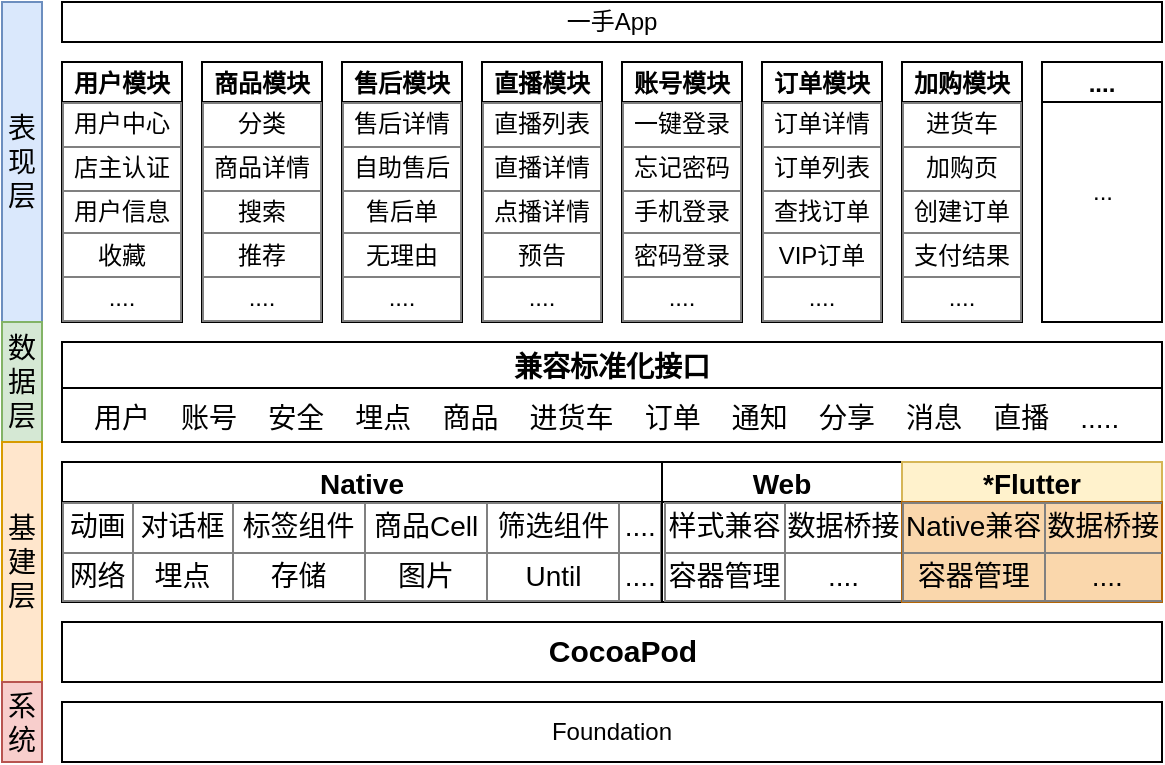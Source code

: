 <mxfile version="14.5.3" type="github">
  <diagram id="prtHgNgQTEPvFCAcTncT" name="Page-1">
    <mxGraphModel dx="922" dy="803" grid="1" gridSize="10" guides="1" tooltips="1" connect="1" arrows="1" fold="1" page="1" pageScale="1" pageWidth="827" pageHeight="1169" math="0" shadow="0">
      <root>
        <mxCell id="0" />
        <mxCell id="1" parent="0" />
        <mxCell id="K6f-uTuAnh2yIxuSVp7x-2" value="Foundation" style="rounded=0;whiteSpace=wrap;html=1;" vertex="1" parent="1">
          <mxGeometry x="90" y="520" width="550" height="30" as="geometry" />
        </mxCell>
        <mxCell id="K6f-uTuAnh2yIxuSVp7x-14" value="一手App" style="rounded=0;whiteSpace=wrap;html=1;fillColor=none;" vertex="1" parent="1">
          <mxGeometry x="90" y="170" width="550" height="20" as="geometry" />
        </mxCell>
        <mxCell id="K6f-uTuAnh2yIxuSVp7x-15" value="用户模块" style="swimlane;startSize=20;" vertex="1" parent="1">
          <mxGeometry x="90" y="200" width="60" height="130" as="geometry" />
        </mxCell>
        <mxCell id="K6f-uTuAnh2yIxuSVp7x-28" value="&lt;table border=&quot;1&quot; width=&quot;100%&quot; style=&quot;width: 100% ; height: 100% ; border-collapse: collapse&quot;&gt;&lt;tbody&gt;&lt;tr&gt;&lt;td&gt;用户中心&lt;/td&gt;&lt;/tr&gt;&lt;tr&gt;&lt;td&gt;店主认证&lt;br&gt;&lt;/td&gt;&lt;/tr&gt;&lt;tr&gt;&lt;td&gt;用户信息&lt;/td&gt;&lt;/tr&gt;&lt;tr&gt;&lt;td&gt;收藏&lt;/td&gt;&lt;/tr&gt;&lt;tr&gt;&lt;td&gt;....&lt;/td&gt;&lt;/tr&gt;&lt;/tbody&gt;&lt;/table&gt;" style="text;html=1;strokeColor=none;fillColor=none;overflow=fill;align=center;" vertex="1" parent="K6f-uTuAnh2yIxuSVp7x-15">
          <mxGeometry y="20" width="60" height="110" as="geometry" />
        </mxCell>
        <mxCell id="K6f-uTuAnh2yIxuSVp7x-32" value="商品模块" style="swimlane;startSize=20;" vertex="1" parent="1">
          <mxGeometry x="160" y="200" width="60" height="130" as="geometry" />
        </mxCell>
        <mxCell id="K6f-uTuAnh2yIxuSVp7x-33" value="&lt;table border=&quot;1&quot; width=&quot;100%&quot; style=&quot;width: 100% ; height: 100% ; border-collapse: collapse&quot;&gt;&lt;tbody&gt;&lt;tr&gt;&lt;td&gt;分类&lt;/td&gt;&lt;/tr&gt;&lt;tr&gt;&lt;td&gt;商品详情&lt;/td&gt;&lt;/tr&gt;&lt;tr&gt;&lt;td&gt;搜索&lt;/td&gt;&lt;/tr&gt;&lt;tr&gt;&lt;td&gt;推荐&lt;/td&gt;&lt;/tr&gt;&lt;tr&gt;&lt;td&gt;....&lt;/td&gt;&lt;/tr&gt;&lt;/tbody&gt;&lt;/table&gt;" style="text;html=1;strokeColor=none;fillColor=none;overflow=fill;align=center;" vertex="1" parent="K6f-uTuAnh2yIxuSVp7x-32">
          <mxGeometry y="20" width="60" height="110" as="geometry" />
        </mxCell>
        <mxCell id="K6f-uTuAnh2yIxuSVp7x-35" value="售后模块" style="swimlane;startSize=20;" vertex="1" parent="1">
          <mxGeometry x="230" y="200" width="60" height="130" as="geometry" />
        </mxCell>
        <mxCell id="K6f-uTuAnh2yIxuSVp7x-36" value="&lt;table border=&quot;1&quot; width=&quot;100%&quot; style=&quot;width: 100% ; height: 100% ; border-collapse: collapse&quot;&gt;&lt;tbody&gt;&lt;tr&gt;&lt;td&gt;售后详情&lt;/td&gt;&lt;/tr&gt;&lt;tr&gt;&lt;td&gt;自助售后&lt;/td&gt;&lt;/tr&gt;&lt;tr&gt;&lt;td&gt;售后单&lt;/td&gt;&lt;/tr&gt;&lt;tr&gt;&lt;td&gt;无理由&lt;/td&gt;&lt;/tr&gt;&lt;tr&gt;&lt;td&gt;....&lt;/td&gt;&lt;/tr&gt;&lt;/tbody&gt;&lt;/table&gt;" style="text;html=1;strokeColor=none;fillColor=none;overflow=fill;align=center;" vertex="1" parent="K6f-uTuAnh2yIxuSVp7x-35">
          <mxGeometry y="20" width="60" height="110" as="geometry" />
        </mxCell>
        <mxCell id="K6f-uTuAnh2yIxuSVp7x-39" value="直播模块" style="swimlane;startSize=20;" vertex="1" parent="1">
          <mxGeometry x="300" y="200" width="60" height="130" as="geometry">
            <mxRectangle x="300" y="200" width="80" height="20" as="alternateBounds" />
          </mxGeometry>
        </mxCell>
        <mxCell id="K6f-uTuAnh2yIxuSVp7x-40" value="&lt;table border=&quot;1&quot; width=&quot;100%&quot; style=&quot;width: 100% ; height: 100% ; border-collapse: collapse&quot;&gt;&lt;tbody&gt;&lt;tr&gt;&lt;td&gt;直播列表&lt;/td&gt;&lt;/tr&gt;&lt;tr&gt;&lt;td&gt;直播详情&lt;/td&gt;&lt;/tr&gt;&lt;tr&gt;&lt;td&gt;点播详情&lt;/td&gt;&lt;/tr&gt;&lt;tr&gt;&lt;td&gt;预告&lt;/td&gt;&lt;/tr&gt;&lt;tr&gt;&lt;td&gt;....&lt;/td&gt;&lt;/tr&gt;&lt;/tbody&gt;&lt;/table&gt;" style="text;html=1;strokeColor=none;fillColor=none;overflow=fill;align=center;" vertex="1" parent="K6f-uTuAnh2yIxuSVp7x-39">
          <mxGeometry y="20" width="60" height="110" as="geometry" />
        </mxCell>
        <mxCell id="K6f-uTuAnh2yIxuSVp7x-41" value="账号模块" style="swimlane;startSize=20;" vertex="1" parent="1">
          <mxGeometry x="370" y="200" width="60" height="130" as="geometry" />
        </mxCell>
        <mxCell id="K6f-uTuAnh2yIxuSVp7x-42" value="&lt;table border=&quot;1&quot; width=&quot;100%&quot; style=&quot;width: 100% ; height: 100% ; border-collapse: collapse&quot;&gt;&lt;tbody&gt;&lt;tr&gt;&lt;td&gt;一键登录&lt;/td&gt;&lt;/tr&gt;&lt;tr&gt;&lt;td&gt;忘记密码&lt;/td&gt;&lt;/tr&gt;&lt;tr&gt;&lt;td&gt;手机登录&lt;/td&gt;&lt;/tr&gt;&lt;tr&gt;&lt;td&gt;密码登录&lt;/td&gt;&lt;/tr&gt;&lt;tr&gt;&lt;td&gt;....&lt;/td&gt;&lt;/tr&gt;&lt;/tbody&gt;&lt;/table&gt;" style="text;html=1;strokeColor=none;fillColor=none;overflow=fill;align=center;" vertex="1" parent="K6f-uTuAnh2yIxuSVp7x-41">
          <mxGeometry y="20" width="60" height="110" as="geometry" />
        </mxCell>
        <mxCell id="K6f-uTuAnh2yIxuSVp7x-43" value="...." style="swimlane;startSize=20;" vertex="1" parent="1">
          <mxGeometry x="580" y="200" width="60" height="130" as="geometry" />
        </mxCell>
        <mxCell id="K6f-uTuAnh2yIxuSVp7x-45" value="..." style="text;html=1;align=center;verticalAlign=middle;resizable=0;points=[];autosize=1;" vertex="1" parent="K6f-uTuAnh2yIxuSVp7x-43">
          <mxGeometry x="15" y="55" width="30" height="20" as="geometry" />
        </mxCell>
        <mxCell id="K6f-uTuAnh2yIxuSVp7x-46" value="订单模块" style="swimlane;startSize=20;" vertex="1" parent="1">
          <mxGeometry x="440" y="200" width="60" height="130" as="geometry" />
        </mxCell>
        <mxCell id="K6f-uTuAnh2yIxuSVp7x-47" value="&lt;table border=&quot;1&quot; width=&quot;100%&quot; style=&quot;width: 100% ; height: 100% ; border-collapse: collapse&quot;&gt;&lt;tbody&gt;&lt;tr&gt;&lt;td&gt;订单详情&lt;/td&gt;&lt;/tr&gt;&lt;tr&gt;&lt;td&gt;订单列表&lt;/td&gt;&lt;/tr&gt;&lt;tr&gt;&lt;td&gt;查找订单&lt;/td&gt;&lt;/tr&gt;&lt;tr&gt;&lt;td&gt;VIP订单&lt;/td&gt;&lt;/tr&gt;&lt;tr&gt;&lt;td&gt;....&lt;/td&gt;&lt;/tr&gt;&lt;/tbody&gt;&lt;/table&gt;" style="text;html=1;strokeColor=none;fillColor=none;overflow=fill;align=center;" vertex="1" parent="K6f-uTuAnh2yIxuSVp7x-46">
          <mxGeometry y="20" width="60" height="110" as="geometry" />
        </mxCell>
        <mxCell id="K6f-uTuAnh2yIxuSVp7x-48" value="加购模块" style="swimlane;startSize=20;" vertex="1" parent="1">
          <mxGeometry x="510" y="200" width="60" height="130" as="geometry" />
        </mxCell>
        <mxCell id="K6f-uTuAnh2yIxuSVp7x-49" value="&lt;table border=&quot;1&quot; width=&quot;100%&quot; style=&quot;width: 100% ; height: 100% ; border-collapse: collapse&quot;&gt;&lt;tbody&gt;&lt;tr&gt;&lt;td&gt;进货车&lt;/td&gt;&lt;/tr&gt;&lt;tr&gt;&lt;td&gt;加购页&lt;/td&gt;&lt;/tr&gt;&lt;tr&gt;&lt;td&gt;创建订单&lt;/td&gt;&lt;/tr&gt;&lt;tr&gt;&lt;td&gt;支付结果&lt;/td&gt;&lt;/tr&gt;&lt;tr&gt;&lt;td&gt;....&lt;/td&gt;&lt;/tr&gt;&lt;/tbody&gt;&lt;/table&gt;" style="text;html=1;strokeColor=none;fillColor=none;overflow=fill;align=center;" vertex="1" parent="K6f-uTuAnh2yIxuSVp7x-48">
          <mxGeometry y="20" width="60" height="110" as="geometry" />
        </mxCell>
        <mxCell id="K6f-uTuAnh2yIxuSVp7x-53" value="兼容标准化接口" style="swimlane;fontSize=14;" vertex="1" parent="1">
          <mxGeometry x="90" y="340" width="550" height="50" as="geometry" />
        </mxCell>
        <mxCell id="K6f-uTuAnh2yIxuSVp7x-55" value="用户    账号    安全    埋点    商品    进货车    订单    通知    分享    消息    直播    ....." style="text;strokeColor=none;fillColor=none;align=left;verticalAlign=top;spacingLeft=4;spacingRight=4;overflow=hidden;rotatable=0;points=[[0,0.5],[1,0.5]];portConstraint=eastwest;fontSize=14;" vertex="1" parent="K6f-uTuAnh2yIxuSVp7x-53">
          <mxGeometry x="10" y="23" width="530" height="27" as="geometry" />
        </mxCell>
        <mxCell id="K6f-uTuAnh2yIxuSVp7x-57" value="Native" style="swimlane;fontSize=14;startSize=20;" vertex="1" parent="1">
          <mxGeometry x="90" y="400" width="300" height="70" as="geometry" />
        </mxCell>
        <mxCell id="K6f-uTuAnh2yIxuSVp7x-58" value="&lt;table border=&quot;1&quot; width=&quot;100%&quot; style=&quot;width: 100% ; height: 100% ; border-collapse: collapse&quot;&gt;&lt;tbody&gt;&lt;tr&gt;&lt;td&gt;动画&lt;/td&gt;&lt;td&gt;对话框&lt;/td&gt;&lt;td&gt;标签组件&lt;/td&gt;&lt;td&gt;商品Cell&lt;/td&gt;&lt;td&gt;筛选组件&lt;/td&gt;&lt;td&gt;....&lt;/td&gt;&lt;/tr&gt;&lt;tr&gt;&lt;td&gt;网络&lt;/td&gt;&lt;td&gt;埋点&lt;/td&gt;&lt;td&gt;存储&lt;/td&gt;&lt;td&gt;图片&lt;/td&gt;&lt;td&gt;Until&lt;/td&gt;&lt;td&gt;....&lt;/td&gt;&lt;/tr&gt;&lt;/tbody&gt;&lt;/table&gt;" style="text;html=1;strokeColor=none;fillColor=none;overflow=fill;fontSize=14;align=center;" vertex="1" parent="K6f-uTuAnh2yIxuSVp7x-57">
          <mxGeometry y="20" width="300" height="50" as="geometry" />
        </mxCell>
        <mxCell id="K6f-uTuAnh2yIxuSVp7x-59" value="Web" style="swimlane;fontSize=14;startSize=20;" vertex="1" parent="1">
          <mxGeometry x="390" y="400" width="120" height="70" as="geometry" />
        </mxCell>
        <mxCell id="K6f-uTuAnh2yIxuSVp7x-63" value="&lt;table border=&quot;1&quot; width=&quot;100%&quot; style=&quot;width: 100% ; height: 100% ; border-collapse: collapse&quot;&gt;&lt;tbody&gt;&lt;tr&gt;&lt;td&gt;样式兼容&lt;/td&gt;&lt;td&gt;数据桥接&lt;br&gt;&lt;/td&gt;&lt;/tr&gt;&lt;tr&gt;&lt;td&gt;&lt;span&gt;容器管理&lt;/span&gt;&lt;br&gt;&lt;/td&gt;&lt;td&gt;....&lt;/td&gt;&lt;/tr&gt;&lt;/tbody&gt;&lt;/table&gt;" style="text;html=1;strokeColor=none;fillColor=none;overflow=fill;fontSize=14;align=center;" vertex="1" parent="K6f-uTuAnh2yIxuSVp7x-59">
          <mxGeometry x="0.5" y="20" width="119.5" height="50" as="geometry" />
        </mxCell>
        <mxCell id="K6f-uTuAnh2yIxuSVp7x-61" value="*Flutter" style="swimlane;fontSize=14;fillColor=#fff2cc;strokeColor=#d6b656;startSize=20;" vertex="1" parent="1">
          <mxGeometry x="510" y="400" width="130" height="70" as="geometry" />
        </mxCell>
        <mxCell id="K6f-uTuAnh2yIxuSVp7x-64" value="&lt;table border=&quot;1&quot; width=&quot;100%&quot; style=&quot;width: 100% ; height: 100% ; border-collapse: collapse&quot;&gt;&lt;tbody&gt;&lt;tr&gt;&lt;td align=&quot;center&quot;&gt;Native兼容&lt;/td&gt;&lt;td align=&quot;center&quot;&gt;数据桥接&amp;nbsp;&lt;/td&gt;&lt;/tr&gt;&lt;tr&gt;&lt;td align=&quot;center&quot;&gt;容器管理&lt;/td&gt;&lt;td align=&quot;center&quot;&gt;....&lt;/td&gt;&lt;/tr&gt;&lt;/tbody&gt;&lt;/table&gt;" style="text;html=1;strokeColor=#b46504;fillColor=#fad7ac;overflow=fill;fontSize=14;" vertex="1" parent="K6f-uTuAnh2yIxuSVp7x-61">
          <mxGeometry y="20" width="130" height="50" as="geometry" />
        </mxCell>
        <mxCell id="K6f-uTuAnh2yIxuSVp7x-65" value="" style="verticalLabelPosition=bottom;verticalAlign=top;html=1;shape=mxgraph.basic.rect;fillColor2=none;strokeWidth=1;size=20;indent=5;fontSize=14;" vertex="1" parent="1">
          <mxGeometry x="90" y="480" width="550" height="30" as="geometry" />
        </mxCell>
        <mxCell id="K6f-uTuAnh2yIxuSVp7x-66" value="&lt;font style=&quot;font-size: 15px&quot;&gt;CocoaPod&lt;/font&gt;" style="text;strokeColor=none;fillColor=none;html=1;fontSize=24;fontStyle=1;verticalAlign=middle;align=center;" vertex="1" parent="1">
          <mxGeometry x="320" y="477" width="100" height="30" as="geometry" />
        </mxCell>
        <mxCell id="K6f-uTuAnh2yIxuSVp7x-68" value="" style="rounded=0;whiteSpace=wrap;html=1;fontSize=14;" vertex="1" parent="1">
          <mxGeometry x="60" y="170" width="20" height="380" as="geometry" />
        </mxCell>
        <mxCell id="K6f-uTuAnh2yIxuSVp7x-70" value="表现层" style="text;html=1;strokeColor=#6c8ebf;fillColor=#dae8fc;align=center;verticalAlign=middle;whiteSpace=wrap;rounded=0;fontSize=14;" vertex="1" parent="1">
          <mxGeometry x="60" y="170" width="20" height="160" as="geometry" />
        </mxCell>
        <mxCell id="K6f-uTuAnh2yIxuSVp7x-71" value="数据层" style="text;html=1;strokeColor=#82b366;fillColor=#d5e8d4;align=center;verticalAlign=middle;whiteSpace=wrap;rounded=0;fontSize=14;" vertex="1" parent="1">
          <mxGeometry x="60" y="330" width="20" height="60" as="geometry" />
        </mxCell>
        <mxCell id="K6f-uTuAnh2yIxuSVp7x-72" value="基建层" style="text;html=1;strokeColor=#d79b00;fillColor=#ffe6cc;align=center;verticalAlign=middle;whiteSpace=wrap;rounded=0;fontSize=14;" vertex="1" parent="1">
          <mxGeometry x="60" y="390" width="20" height="120" as="geometry" />
        </mxCell>
        <mxCell id="K6f-uTuAnh2yIxuSVp7x-73" value="系统" style="text;html=1;strokeColor=#b85450;fillColor=#f8cecc;align=center;verticalAlign=middle;whiteSpace=wrap;rounded=0;fontSize=14;" vertex="1" parent="1">
          <mxGeometry x="60" y="510" width="20" height="40" as="geometry" />
        </mxCell>
      </root>
    </mxGraphModel>
  </diagram>
</mxfile>
